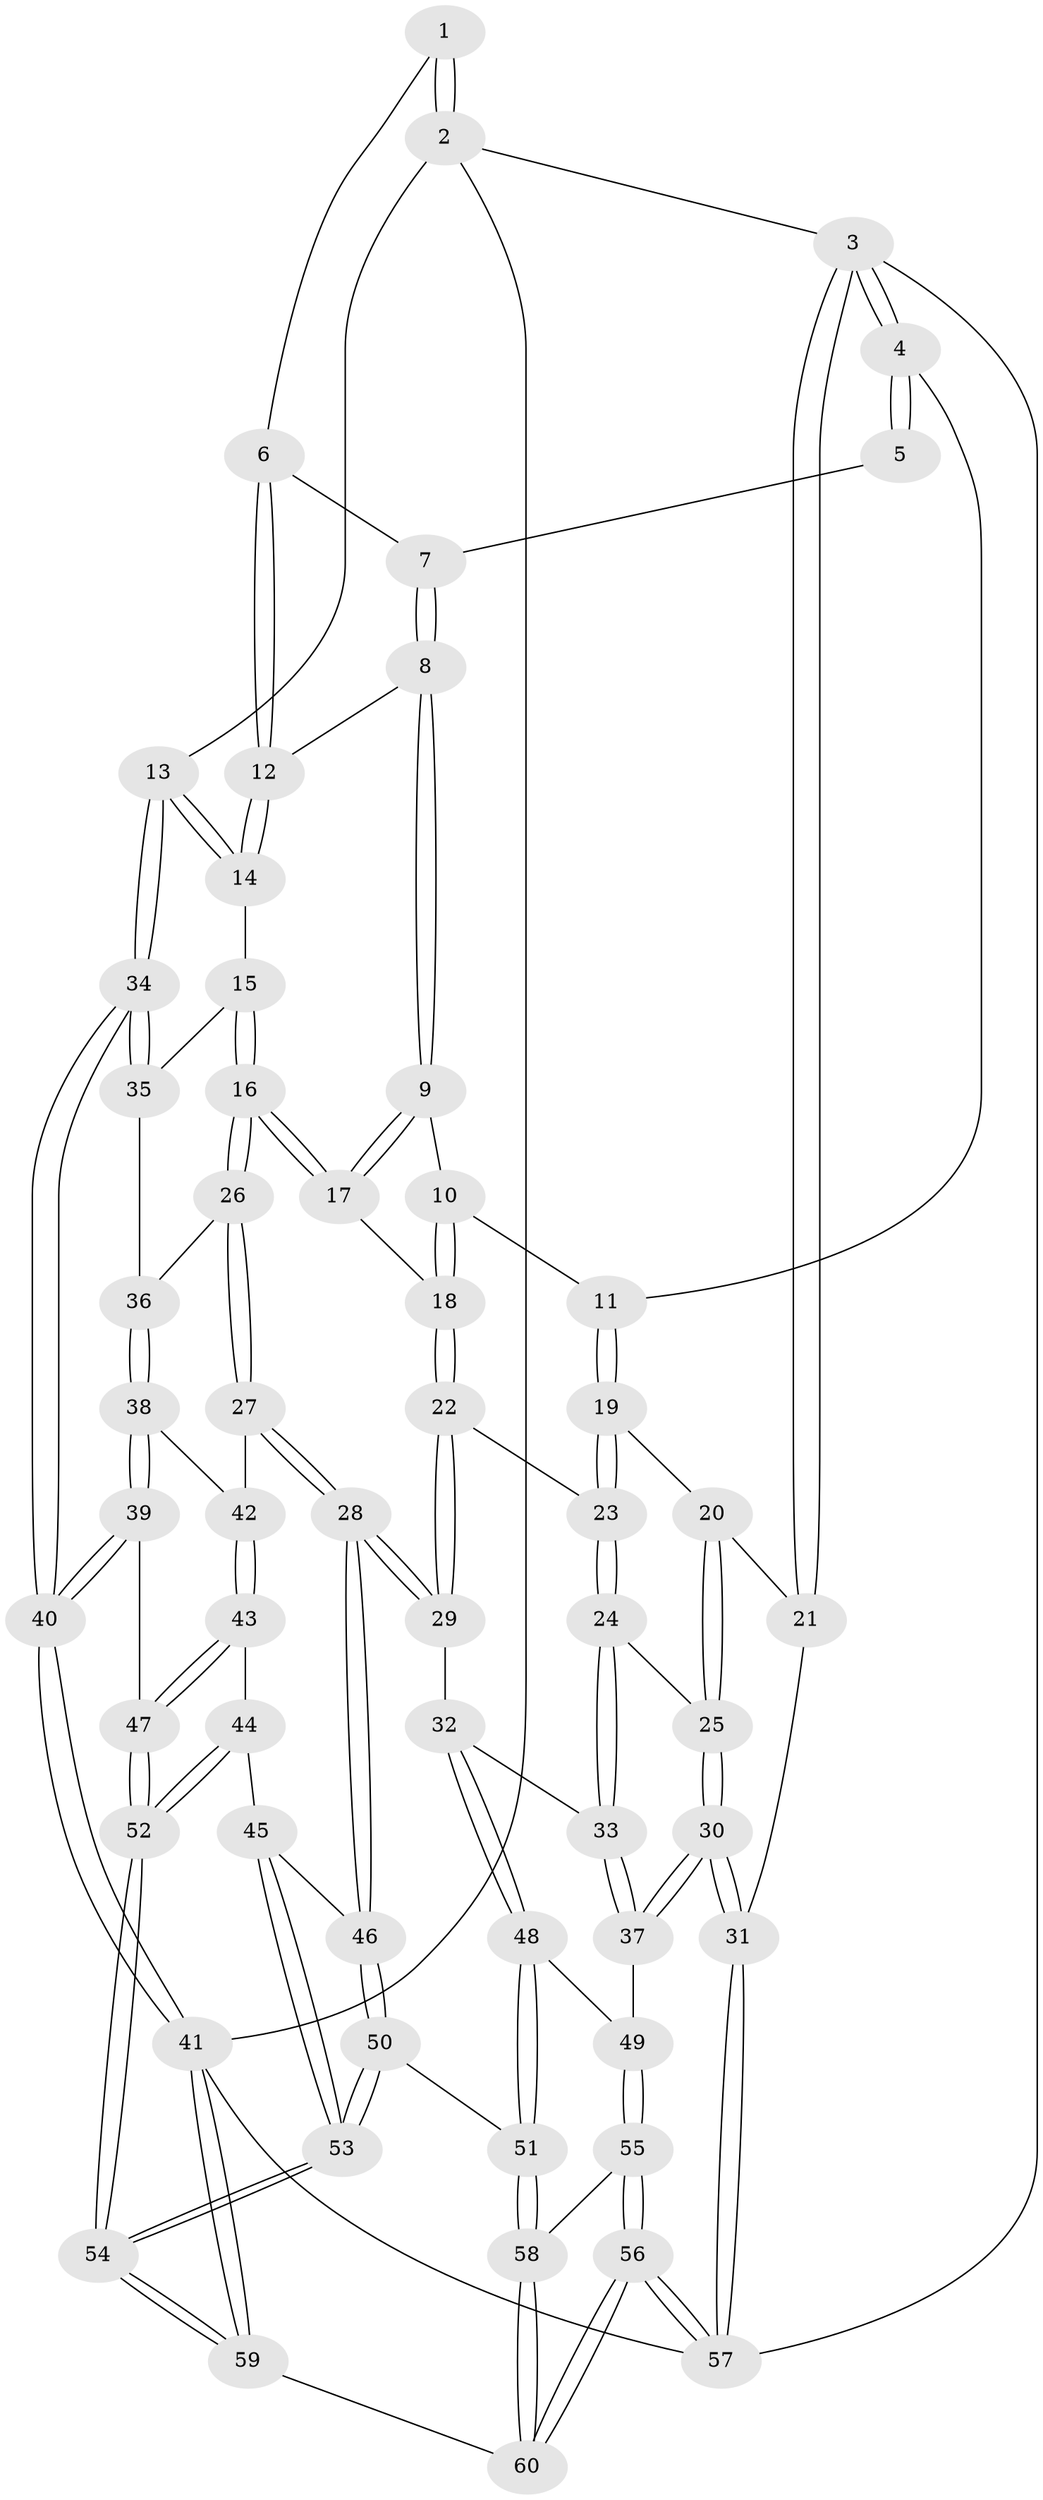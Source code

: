 // coarse degree distribution, {5: 0.10526315789473684, 6: 0.15789473684210525, 4: 0.47368421052631576, 3: 0.21052631578947367, 2: 0.05263157894736842}
// Generated by graph-tools (version 1.1) at 2025/21/03/04/25 18:21:34]
// undirected, 60 vertices, 147 edges
graph export_dot {
graph [start="1"]
  node [color=gray90,style=filled];
  1 [pos="+0.85527113372436+0"];
  2 [pos="+1+0"];
  3 [pos="+0+0"];
  4 [pos="+0.3388828032205973+0"];
  5 [pos="+0.593113877290163+0"];
  6 [pos="+0.7494262850097271+0.07160199003727222"];
  7 [pos="+0.6788215670497358+0.029930212678390297"];
  8 [pos="+0.5929646818680077+0.14149966576907808"];
  9 [pos="+0.5638773636228257+0.151606342211182"];
  10 [pos="+0.4115966377921529+0.08389011686773458"];
  11 [pos="+0.3635392565336866+0.050778651374621446"];
  12 [pos="+0.7828213537170589+0.1413181924202617"];
  13 [pos="+1+0.1309461913188092"];
  14 [pos="+0.897458310876072+0.2248601980038546"];
  15 [pos="+0.775667554909688+0.3469584016019214"];
  16 [pos="+0.7326639488605928+0.3692075765145899"];
  17 [pos="+0.6533408553779525+0.34315359995100975"];
  18 [pos="+0.5257459563755625+0.3814769398454801"];
  19 [pos="+0.30313616498868196+0.1629225926535374"];
  20 [pos="+0.09199627926428594+0.2354744701339253"];
  21 [pos="+0+0.15272411273430128"];
  22 [pos="+0.49346407712371987+0.4063022904383658"];
  23 [pos="+0.31794763767708706+0.336603810185537"];
  24 [pos="+0.2767416522322934+0.3998695337903491"];
  25 [pos="+0.14172253102534693+0.4408608183872441"];
  26 [pos="+0.709096727381433+0.5308495541785994"];
  27 [pos="+0.7020698650912994+0.5519022962749226"];
  28 [pos="+0.48864284744133607+0.6043709804501476"];
  29 [pos="+0.4749635373186095+0.5968376147391313"];
  30 [pos="+0+0.6345634102292758"];
  31 [pos="+0+0.6385309400387948"];
  32 [pos="+0.44527174537273684+0.6012257775115192"];
  33 [pos="+0.3221183976522915+0.5058305940479528"];
  34 [pos="+1+0.5768741695751429"];
  35 [pos="+0.8684799056152838+0.45984466856364514"];
  36 [pos="+0.8716773079778478+0.5372310583098809"];
  37 [pos="+0.09858012123349377+0.6824969100539309"];
  38 [pos="+0.9245050273322662+0.6011428835280376"];
  39 [pos="+1+0.6757018909040703"];
  40 [pos="+1+0.6711660640515449"];
  41 [pos="+1+1"];
  42 [pos="+0.7389364495608909+0.6182133050005181"];
  43 [pos="+0.7403031941637139+0.6371043743232989"];
  44 [pos="+0.6435271827368538+0.7183667081264173"];
  45 [pos="+0.542553624874693+0.7230440933050853"];
  46 [pos="+0.5344339331868345+0.7154043881557529"];
  47 [pos="+0.82305452381934+0.8126281844384342"];
  48 [pos="+0.34531894129703805+0.6824955955294126"];
  49 [pos="+0.15829512496964793+0.7184523162480119"];
  50 [pos="+0.4235623704051537+0.8319176371058072"];
  51 [pos="+0.40320726502993615+0.8309199964077412"];
  52 [pos="+0.7655378855921021+0.9045912149033076"];
  53 [pos="+0.6607076904402195+1"];
  54 [pos="+0.69161905951598+1"];
  55 [pos="+0.19992537964118806+0.8123811057809014"];
  56 [pos="+0.18028303029829232+1"];
  57 [pos="+0+1"];
  58 [pos="+0.35893919198821844+0.8680916720369891"];
  59 [pos="+0.6920807259248093+1"];
  60 [pos="+0.358066315011376+1"];
  1 -- 2;
  1 -- 2;
  1 -- 6;
  2 -- 3;
  2 -- 13;
  2 -- 41;
  3 -- 4;
  3 -- 4;
  3 -- 21;
  3 -- 21;
  3 -- 57;
  4 -- 5;
  4 -- 5;
  4 -- 11;
  5 -- 7;
  6 -- 7;
  6 -- 12;
  6 -- 12;
  7 -- 8;
  7 -- 8;
  8 -- 9;
  8 -- 9;
  8 -- 12;
  9 -- 10;
  9 -- 17;
  9 -- 17;
  10 -- 11;
  10 -- 18;
  10 -- 18;
  11 -- 19;
  11 -- 19;
  12 -- 14;
  12 -- 14;
  13 -- 14;
  13 -- 14;
  13 -- 34;
  13 -- 34;
  14 -- 15;
  15 -- 16;
  15 -- 16;
  15 -- 35;
  16 -- 17;
  16 -- 17;
  16 -- 26;
  16 -- 26;
  17 -- 18;
  18 -- 22;
  18 -- 22;
  19 -- 20;
  19 -- 23;
  19 -- 23;
  20 -- 21;
  20 -- 25;
  20 -- 25;
  21 -- 31;
  22 -- 23;
  22 -- 29;
  22 -- 29;
  23 -- 24;
  23 -- 24;
  24 -- 25;
  24 -- 33;
  24 -- 33;
  25 -- 30;
  25 -- 30;
  26 -- 27;
  26 -- 27;
  26 -- 36;
  27 -- 28;
  27 -- 28;
  27 -- 42;
  28 -- 29;
  28 -- 29;
  28 -- 46;
  28 -- 46;
  29 -- 32;
  30 -- 31;
  30 -- 31;
  30 -- 37;
  30 -- 37;
  31 -- 57;
  31 -- 57;
  32 -- 33;
  32 -- 48;
  32 -- 48;
  33 -- 37;
  33 -- 37;
  34 -- 35;
  34 -- 35;
  34 -- 40;
  34 -- 40;
  35 -- 36;
  36 -- 38;
  36 -- 38;
  37 -- 49;
  38 -- 39;
  38 -- 39;
  38 -- 42;
  39 -- 40;
  39 -- 40;
  39 -- 47;
  40 -- 41;
  40 -- 41;
  41 -- 59;
  41 -- 59;
  41 -- 57;
  42 -- 43;
  42 -- 43;
  43 -- 44;
  43 -- 47;
  43 -- 47;
  44 -- 45;
  44 -- 52;
  44 -- 52;
  45 -- 46;
  45 -- 53;
  45 -- 53;
  46 -- 50;
  46 -- 50;
  47 -- 52;
  47 -- 52;
  48 -- 49;
  48 -- 51;
  48 -- 51;
  49 -- 55;
  49 -- 55;
  50 -- 51;
  50 -- 53;
  50 -- 53;
  51 -- 58;
  51 -- 58;
  52 -- 54;
  52 -- 54;
  53 -- 54;
  53 -- 54;
  54 -- 59;
  54 -- 59;
  55 -- 56;
  55 -- 56;
  55 -- 58;
  56 -- 57;
  56 -- 57;
  56 -- 60;
  56 -- 60;
  58 -- 60;
  58 -- 60;
  59 -- 60;
}

